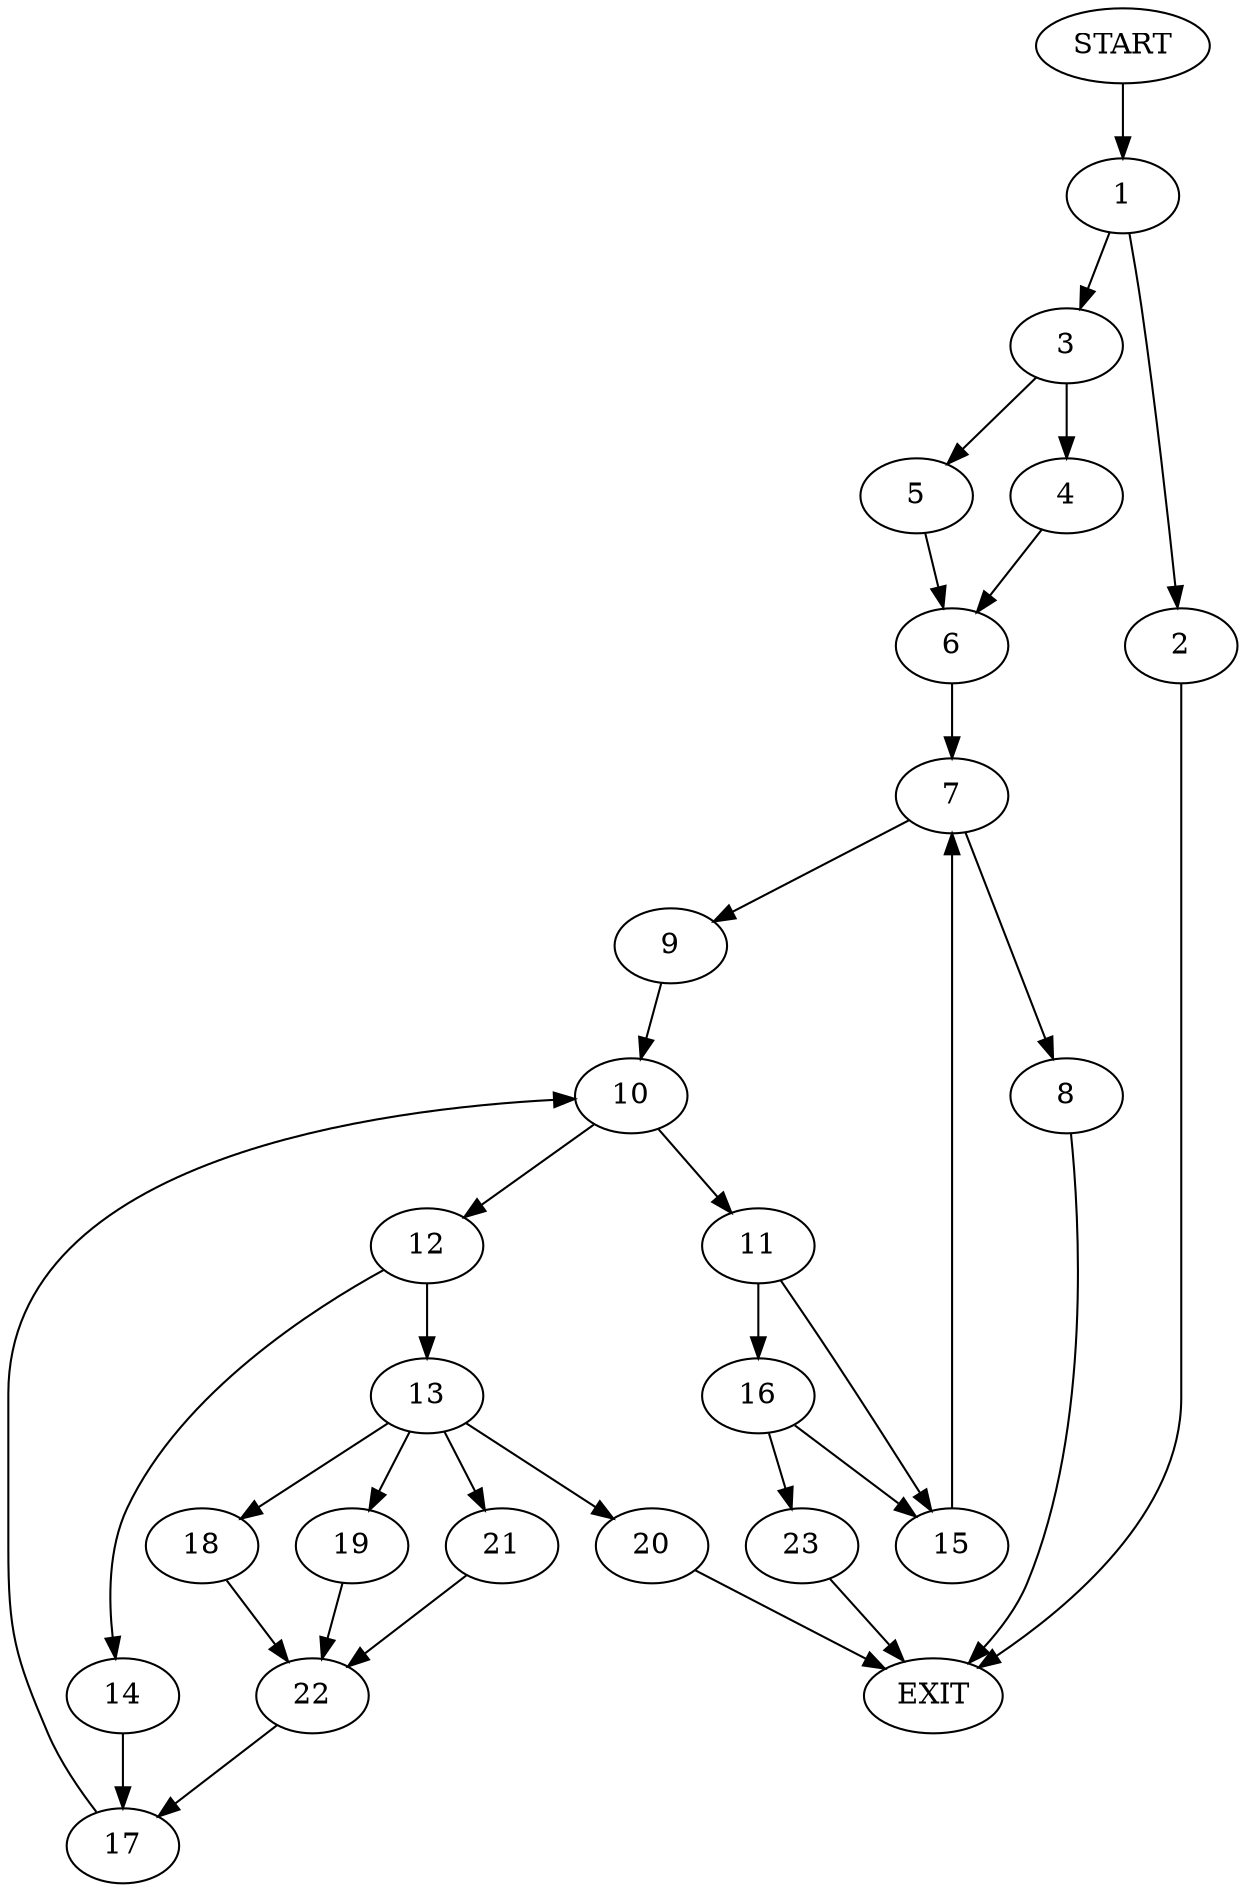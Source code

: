 digraph {
0 [label="START"]
24 [label="EXIT"]
0 -> 1
1 -> 2
1 -> 3
3 -> 4
3 -> 5
2 -> 24
5 -> 6
4 -> 6
6 -> 7
7 -> 8
7 -> 9
9 -> 10
8 -> 24
10 -> 11
10 -> 12
12 -> 13
12 -> 14
11 -> 15
11 -> 16
14 -> 17
13 -> 18
13 -> 19
13 -> 20
13 -> 21
20 -> 24
19 -> 22
18 -> 22
21 -> 22
22 -> 17
17 -> 10
15 -> 7
16 -> 15
16 -> 23
23 -> 24
}
